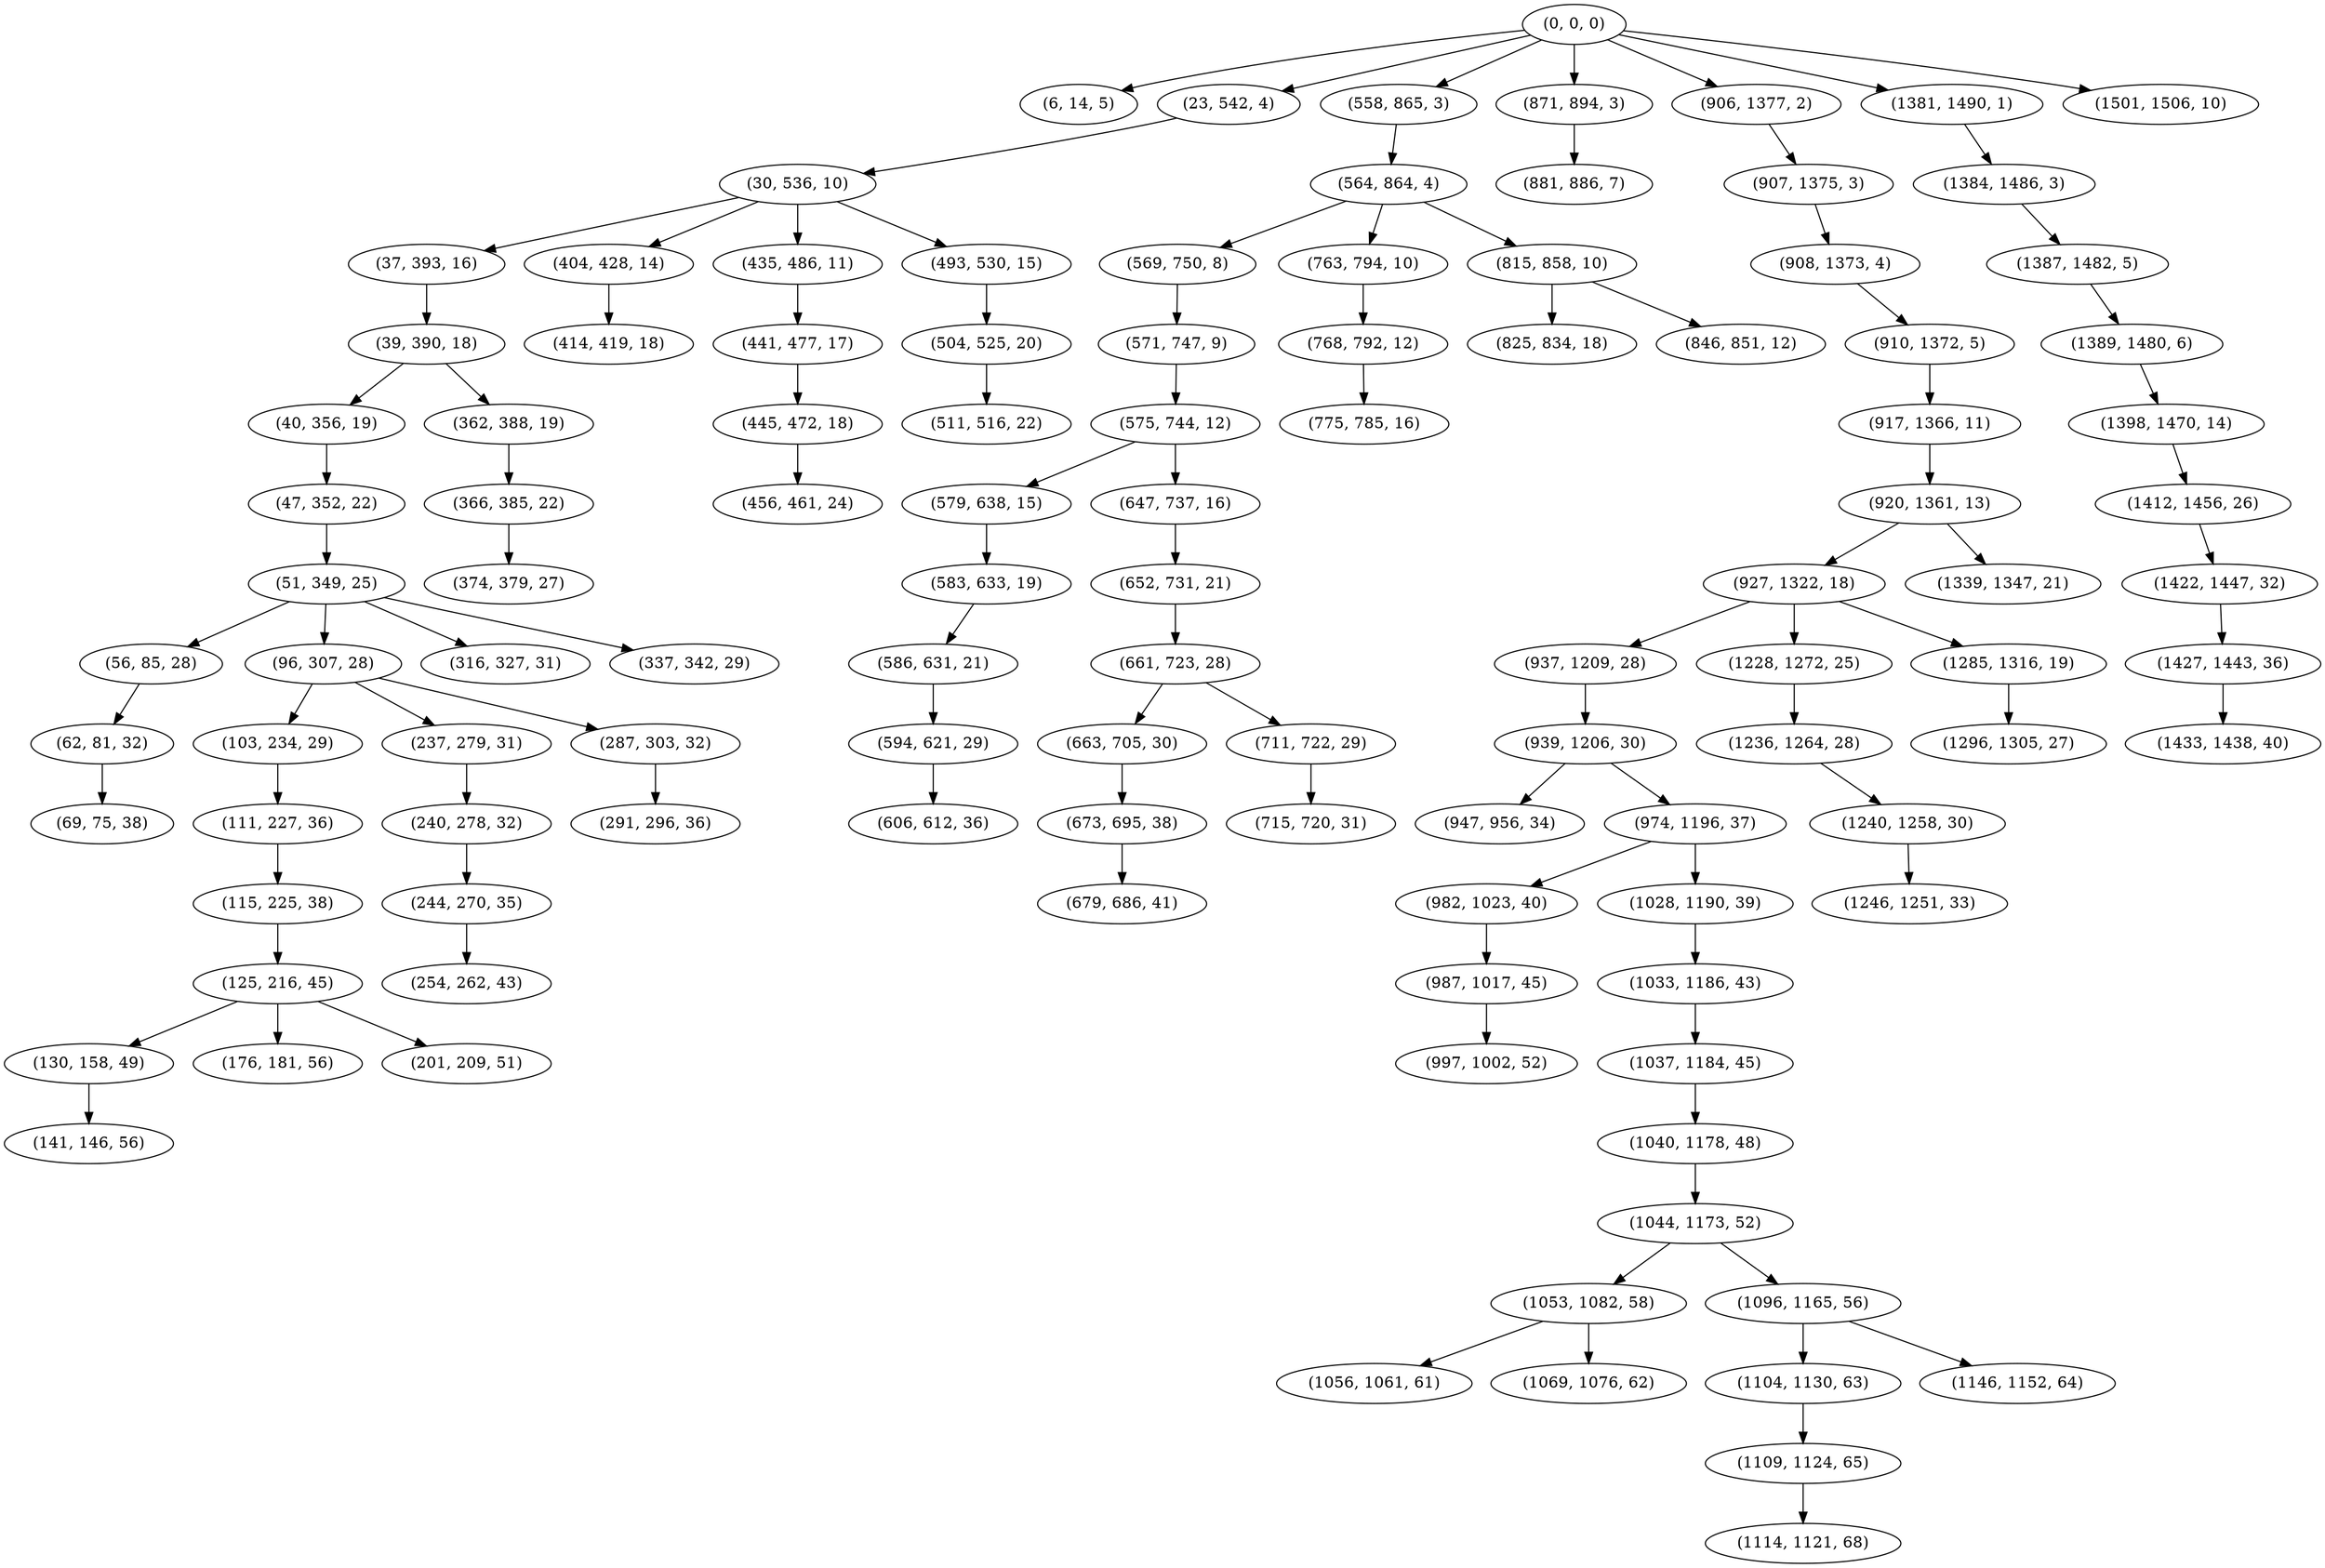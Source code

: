 digraph tree {
    "(0, 0, 0)";
    "(6, 14, 5)";
    "(23, 542, 4)";
    "(30, 536, 10)";
    "(37, 393, 16)";
    "(39, 390, 18)";
    "(40, 356, 19)";
    "(47, 352, 22)";
    "(51, 349, 25)";
    "(56, 85, 28)";
    "(62, 81, 32)";
    "(69, 75, 38)";
    "(96, 307, 28)";
    "(103, 234, 29)";
    "(111, 227, 36)";
    "(115, 225, 38)";
    "(125, 216, 45)";
    "(130, 158, 49)";
    "(141, 146, 56)";
    "(176, 181, 56)";
    "(201, 209, 51)";
    "(237, 279, 31)";
    "(240, 278, 32)";
    "(244, 270, 35)";
    "(254, 262, 43)";
    "(287, 303, 32)";
    "(291, 296, 36)";
    "(316, 327, 31)";
    "(337, 342, 29)";
    "(362, 388, 19)";
    "(366, 385, 22)";
    "(374, 379, 27)";
    "(404, 428, 14)";
    "(414, 419, 18)";
    "(435, 486, 11)";
    "(441, 477, 17)";
    "(445, 472, 18)";
    "(456, 461, 24)";
    "(493, 530, 15)";
    "(504, 525, 20)";
    "(511, 516, 22)";
    "(558, 865, 3)";
    "(564, 864, 4)";
    "(569, 750, 8)";
    "(571, 747, 9)";
    "(575, 744, 12)";
    "(579, 638, 15)";
    "(583, 633, 19)";
    "(586, 631, 21)";
    "(594, 621, 29)";
    "(606, 612, 36)";
    "(647, 737, 16)";
    "(652, 731, 21)";
    "(661, 723, 28)";
    "(663, 705, 30)";
    "(673, 695, 38)";
    "(679, 686, 41)";
    "(711, 722, 29)";
    "(715, 720, 31)";
    "(763, 794, 10)";
    "(768, 792, 12)";
    "(775, 785, 16)";
    "(815, 858, 10)";
    "(825, 834, 18)";
    "(846, 851, 12)";
    "(871, 894, 3)";
    "(881, 886, 7)";
    "(906, 1377, 2)";
    "(907, 1375, 3)";
    "(908, 1373, 4)";
    "(910, 1372, 5)";
    "(917, 1366, 11)";
    "(920, 1361, 13)";
    "(927, 1322, 18)";
    "(937, 1209, 28)";
    "(939, 1206, 30)";
    "(947, 956, 34)";
    "(974, 1196, 37)";
    "(982, 1023, 40)";
    "(987, 1017, 45)";
    "(997, 1002, 52)";
    "(1028, 1190, 39)";
    "(1033, 1186, 43)";
    "(1037, 1184, 45)";
    "(1040, 1178, 48)";
    "(1044, 1173, 52)";
    "(1053, 1082, 58)";
    "(1056, 1061, 61)";
    "(1069, 1076, 62)";
    "(1096, 1165, 56)";
    "(1104, 1130, 63)";
    "(1109, 1124, 65)";
    "(1114, 1121, 68)";
    "(1146, 1152, 64)";
    "(1228, 1272, 25)";
    "(1236, 1264, 28)";
    "(1240, 1258, 30)";
    "(1246, 1251, 33)";
    "(1285, 1316, 19)";
    "(1296, 1305, 27)";
    "(1339, 1347, 21)";
    "(1381, 1490, 1)";
    "(1384, 1486, 3)";
    "(1387, 1482, 5)";
    "(1389, 1480, 6)";
    "(1398, 1470, 14)";
    "(1412, 1456, 26)";
    "(1422, 1447, 32)";
    "(1427, 1443, 36)";
    "(1433, 1438, 40)";
    "(1501, 1506, 10)";
    "(0, 0, 0)" -> "(6, 14, 5)";
    "(0, 0, 0)" -> "(23, 542, 4)";
    "(0, 0, 0)" -> "(558, 865, 3)";
    "(0, 0, 0)" -> "(871, 894, 3)";
    "(0, 0, 0)" -> "(906, 1377, 2)";
    "(0, 0, 0)" -> "(1381, 1490, 1)";
    "(0, 0, 0)" -> "(1501, 1506, 10)";
    "(23, 542, 4)" -> "(30, 536, 10)";
    "(30, 536, 10)" -> "(37, 393, 16)";
    "(30, 536, 10)" -> "(404, 428, 14)";
    "(30, 536, 10)" -> "(435, 486, 11)";
    "(30, 536, 10)" -> "(493, 530, 15)";
    "(37, 393, 16)" -> "(39, 390, 18)";
    "(39, 390, 18)" -> "(40, 356, 19)";
    "(39, 390, 18)" -> "(362, 388, 19)";
    "(40, 356, 19)" -> "(47, 352, 22)";
    "(47, 352, 22)" -> "(51, 349, 25)";
    "(51, 349, 25)" -> "(56, 85, 28)";
    "(51, 349, 25)" -> "(96, 307, 28)";
    "(51, 349, 25)" -> "(316, 327, 31)";
    "(51, 349, 25)" -> "(337, 342, 29)";
    "(56, 85, 28)" -> "(62, 81, 32)";
    "(62, 81, 32)" -> "(69, 75, 38)";
    "(96, 307, 28)" -> "(103, 234, 29)";
    "(96, 307, 28)" -> "(237, 279, 31)";
    "(96, 307, 28)" -> "(287, 303, 32)";
    "(103, 234, 29)" -> "(111, 227, 36)";
    "(111, 227, 36)" -> "(115, 225, 38)";
    "(115, 225, 38)" -> "(125, 216, 45)";
    "(125, 216, 45)" -> "(130, 158, 49)";
    "(125, 216, 45)" -> "(176, 181, 56)";
    "(125, 216, 45)" -> "(201, 209, 51)";
    "(130, 158, 49)" -> "(141, 146, 56)";
    "(237, 279, 31)" -> "(240, 278, 32)";
    "(240, 278, 32)" -> "(244, 270, 35)";
    "(244, 270, 35)" -> "(254, 262, 43)";
    "(287, 303, 32)" -> "(291, 296, 36)";
    "(362, 388, 19)" -> "(366, 385, 22)";
    "(366, 385, 22)" -> "(374, 379, 27)";
    "(404, 428, 14)" -> "(414, 419, 18)";
    "(435, 486, 11)" -> "(441, 477, 17)";
    "(441, 477, 17)" -> "(445, 472, 18)";
    "(445, 472, 18)" -> "(456, 461, 24)";
    "(493, 530, 15)" -> "(504, 525, 20)";
    "(504, 525, 20)" -> "(511, 516, 22)";
    "(558, 865, 3)" -> "(564, 864, 4)";
    "(564, 864, 4)" -> "(569, 750, 8)";
    "(564, 864, 4)" -> "(763, 794, 10)";
    "(564, 864, 4)" -> "(815, 858, 10)";
    "(569, 750, 8)" -> "(571, 747, 9)";
    "(571, 747, 9)" -> "(575, 744, 12)";
    "(575, 744, 12)" -> "(579, 638, 15)";
    "(575, 744, 12)" -> "(647, 737, 16)";
    "(579, 638, 15)" -> "(583, 633, 19)";
    "(583, 633, 19)" -> "(586, 631, 21)";
    "(586, 631, 21)" -> "(594, 621, 29)";
    "(594, 621, 29)" -> "(606, 612, 36)";
    "(647, 737, 16)" -> "(652, 731, 21)";
    "(652, 731, 21)" -> "(661, 723, 28)";
    "(661, 723, 28)" -> "(663, 705, 30)";
    "(661, 723, 28)" -> "(711, 722, 29)";
    "(663, 705, 30)" -> "(673, 695, 38)";
    "(673, 695, 38)" -> "(679, 686, 41)";
    "(711, 722, 29)" -> "(715, 720, 31)";
    "(763, 794, 10)" -> "(768, 792, 12)";
    "(768, 792, 12)" -> "(775, 785, 16)";
    "(815, 858, 10)" -> "(825, 834, 18)";
    "(815, 858, 10)" -> "(846, 851, 12)";
    "(871, 894, 3)" -> "(881, 886, 7)";
    "(906, 1377, 2)" -> "(907, 1375, 3)";
    "(907, 1375, 3)" -> "(908, 1373, 4)";
    "(908, 1373, 4)" -> "(910, 1372, 5)";
    "(910, 1372, 5)" -> "(917, 1366, 11)";
    "(917, 1366, 11)" -> "(920, 1361, 13)";
    "(920, 1361, 13)" -> "(927, 1322, 18)";
    "(920, 1361, 13)" -> "(1339, 1347, 21)";
    "(927, 1322, 18)" -> "(937, 1209, 28)";
    "(927, 1322, 18)" -> "(1228, 1272, 25)";
    "(927, 1322, 18)" -> "(1285, 1316, 19)";
    "(937, 1209, 28)" -> "(939, 1206, 30)";
    "(939, 1206, 30)" -> "(947, 956, 34)";
    "(939, 1206, 30)" -> "(974, 1196, 37)";
    "(974, 1196, 37)" -> "(982, 1023, 40)";
    "(974, 1196, 37)" -> "(1028, 1190, 39)";
    "(982, 1023, 40)" -> "(987, 1017, 45)";
    "(987, 1017, 45)" -> "(997, 1002, 52)";
    "(1028, 1190, 39)" -> "(1033, 1186, 43)";
    "(1033, 1186, 43)" -> "(1037, 1184, 45)";
    "(1037, 1184, 45)" -> "(1040, 1178, 48)";
    "(1040, 1178, 48)" -> "(1044, 1173, 52)";
    "(1044, 1173, 52)" -> "(1053, 1082, 58)";
    "(1044, 1173, 52)" -> "(1096, 1165, 56)";
    "(1053, 1082, 58)" -> "(1056, 1061, 61)";
    "(1053, 1082, 58)" -> "(1069, 1076, 62)";
    "(1096, 1165, 56)" -> "(1104, 1130, 63)";
    "(1096, 1165, 56)" -> "(1146, 1152, 64)";
    "(1104, 1130, 63)" -> "(1109, 1124, 65)";
    "(1109, 1124, 65)" -> "(1114, 1121, 68)";
    "(1228, 1272, 25)" -> "(1236, 1264, 28)";
    "(1236, 1264, 28)" -> "(1240, 1258, 30)";
    "(1240, 1258, 30)" -> "(1246, 1251, 33)";
    "(1285, 1316, 19)" -> "(1296, 1305, 27)";
    "(1381, 1490, 1)" -> "(1384, 1486, 3)";
    "(1384, 1486, 3)" -> "(1387, 1482, 5)";
    "(1387, 1482, 5)" -> "(1389, 1480, 6)";
    "(1389, 1480, 6)" -> "(1398, 1470, 14)";
    "(1398, 1470, 14)" -> "(1412, 1456, 26)";
    "(1412, 1456, 26)" -> "(1422, 1447, 32)";
    "(1422, 1447, 32)" -> "(1427, 1443, 36)";
    "(1427, 1443, 36)" -> "(1433, 1438, 40)";
}
